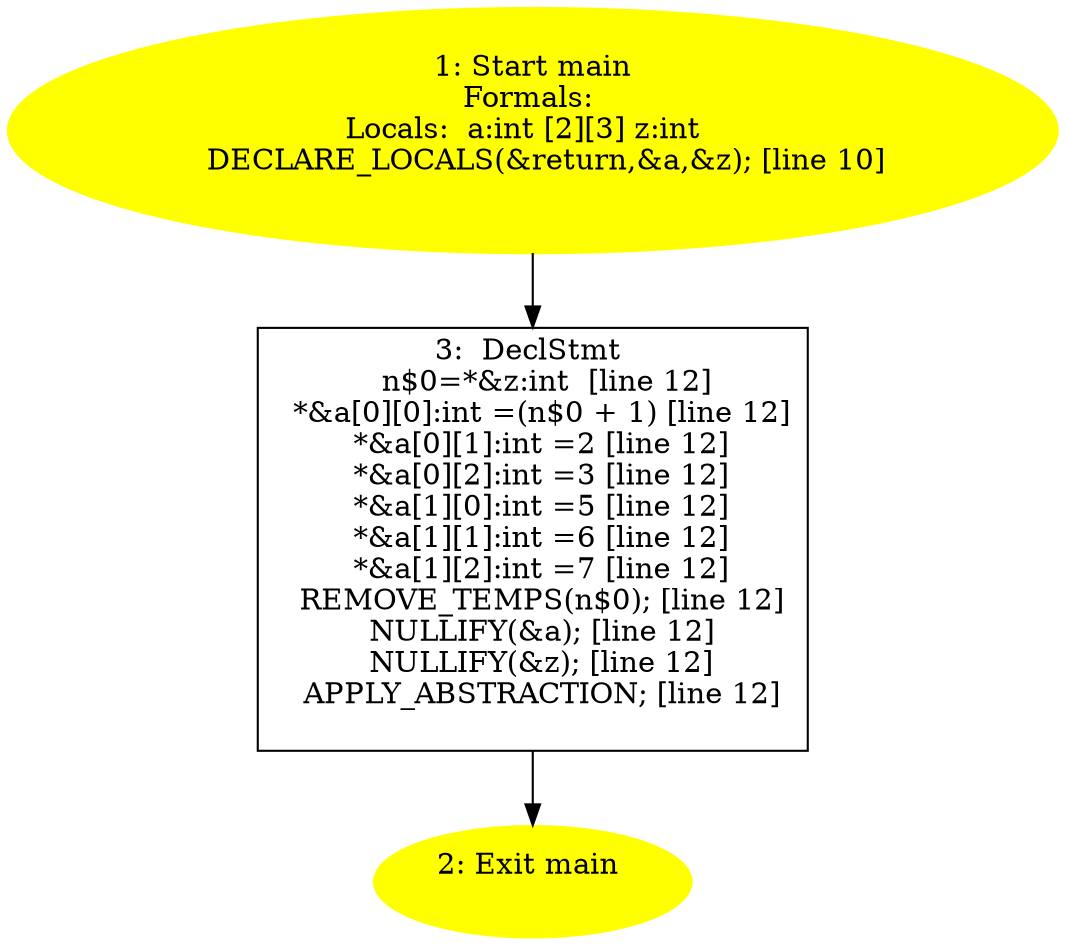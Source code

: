 digraph iCFG {
3 [label="3:  DeclStmt \n   n$0=*&z:int  [line 12]\n  *&a[0][0]:int =(n$0 + 1) [line 12]\n  *&a[0][1]:int =2 [line 12]\n  *&a[0][2]:int =3 [line 12]\n  *&a[1][0]:int =5 [line 12]\n  *&a[1][1]:int =6 [line 12]\n  *&a[1][2]:int =7 [line 12]\n  REMOVE_TEMPS(n$0); [line 12]\n  NULLIFY(&a); [line 12]\n  NULLIFY(&z); [line 12]\n  APPLY_ABSTRACTION; [line 12]\n " shape="box"]
	

	 3 -> 2 ;
2 [label="2: Exit main \n  " color=yellow style=filled]
	

1 [label="1: Start main\nFormals: \nLocals:  a:int [2][3] z:int  \n   DECLARE_LOCALS(&return,&a,&z); [line 10]\n " color=yellow style=filled]
	

	 1 -> 3 ;
}
